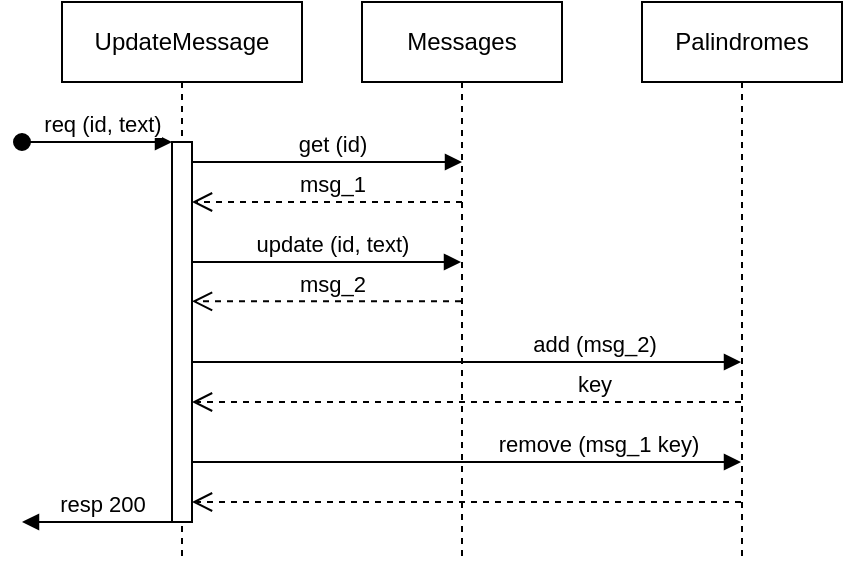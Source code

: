 <mxfile version="26.0.11">
  <diagram name="Page-1" id="2YBvvXClWsGukQMizWep">
    <mxGraphModel dx="456" dy="316" grid="1" gridSize="10" guides="1" tooltips="1" connect="1" arrows="1" fold="1" page="1" pageScale="1" pageWidth="850" pageHeight="1100" math="0" shadow="0">
      <root>
        <mxCell id="0" />
        <mxCell id="1" parent="0" />
        <mxCell id="aM9ryv3xv72pqoxQDRHE-1" value="UpdateMessage" style="shape=umlLifeline;perimeter=lifelinePerimeter;whiteSpace=wrap;html=1;container=0;dropTarget=0;collapsible=0;recursiveResize=0;outlineConnect=0;portConstraint=eastwest;newEdgeStyle={&quot;edgeStyle&quot;:&quot;elbowEdgeStyle&quot;,&quot;elbow&quot;:&quot;vertical&quot;,&quot;curved&quot;:0,&quot;rounded&quot;:0};" parent="1" vertex="1">
          <mxGeometry x="60" y="40" width="120" height="280" as="geometry" />
        </mxCell>
        <mxCell id="aM9ryv3xv72pqoxQDRHE-2" value="" style="html=1;points=[];perimeter=orthogonalPerimeter;outlineConnect=0;targetShapes=umlLifeline;portConstraint=eastwest;newEdgeStyle={&quot;edgeStyle&quot;:&quot;elbowEdgeStyle&quot;,&quot;elbow&quot;:&quot;vertical&quot;,&quot;curved&quot;:0,&quot;rounded&quot;:0};" parent="aM9ryv3xv72pqoxQDRHE-1" vertex="1">
          <mxGeometry x="55" y="70" width="10" height="190" as="geometry" />
        </mxCell>
        <mxCell id="aM9ryv3xv72pqoxQDRHE-3" value="req (id, text)" style="html=1;verticalAlign=bottom;startArrow=oval;endArrow=block;startSize=8;edgeStyle=elbowEdgeStyle;elbow=vertical;curved=0;rounded=0;" parent="aM9ryv3xv72pqoxQDRHE-1" target="aM9ryv3xv72pqoxQDRHE-2" edge="1">
          <mxGeometry x="0.067" relative="1" as="geometry">
            <mxPoint x="-20" y="70" as="sourcePoint" />
            <Array as="points">
              <mxPoint x="-20" y="70" />
            </Array>
            <mxPoint as="offset" />
          </mxGeometry>
        </mxCell>
        <mxCell id="aM9ryv3xv72pqoxQDRHE-5" value="Messages" style="shape=umlLifeline;perimeter=lifelinePerimeter;whiteSpace=wrap;html=1;container=0;dropTarget=0;collapsible=0;recursiveResize=0;outlineConnect=0;portConstraint=eastwest;newEdgeStyle={&quot;edgeStyle&quot;:&quot;elbowEdgeStyle&quot;,&quot;elbow&quot;:&quot;vertical&quot;,&quot;curved&quot;:0,&quot;rounded&quot;:0};" parent="1" vertex="1">
          <mxGeometry x="210" y="40" width="100" height="280" as="geometry" />
        </mxCell>
        <mxCell id="aM9ryv3xv72pqoxQDRHE-7" value="get (id)" style="html=1;verticalAlign=bottom;endArrow=block;edgeStyle=elbowEdgeStyle;elbow=horizontal;curved=0;rounded=0;" parent="1" source="aM9ryv3xv72pqoxQDRHE-2" edge="1">
          <mxGeometry x="0.035" relative="1" as="geometry">
            <mxPoint x="195" y="130" as="sourcePoint" />
            <Array as="points">
              <mxPoint x="180" y="120" />
            </Array>
            <mxPoint x="260" y="120" as="targetPoint" />
            <mxPoint as="offset" />
          </mxGeometry>
        </mxCell>
        <mxCell id="lMj93PPhZko1FQC4Pwmr-1" value="Palindromes" style="shape=umlLifeline;perimeter=lifelinePerimeter;whiteSpace=wrap;html=1;container=0;dropTarget=0;collapsible=0;recursiveResize=0;outlineConnect=0;portConstraint=eastwest;newEdgeStyle={&quot;edgeStyle&quot;:&quot;elbowEdgeStyle&quot;,&quot;elbow&quot;:&quot;vertical&quot;,&quot;curved&quot;:0,&quot;rounded&quot;:0};" vertex="1" parent="1">
          <mxGeometry x="350" y="40" width="100" height="280" as="geometry" />
        </mxCell>
        <mxCell id="lMj93PPhZko1FQC4Pwmr-7" value="msg_1" style="html=1;verticalAlign=bottom;endArrow=open;dashed=1;endSize=8;edgeStyle=elbowEdgeStyle;elbow=vertical;curved=0;rounded=0;" edge="1" parent="1">
          <mxGeometry x="-0.035" relative="1" as="geometry">
            <mxPoint x="125" y="140.0" as="targetPoint" />
            <Array as="points">
              <mxPoint x="160" y="140" />
              <mxPoint x="195" y="150" />
            </Array>
            <mxPoint x="260" y="140" as="sourcePoint" />
            <mxPoint as="offset" />
          </mxGeometry>
        </mxCell>
        <mxCell id="lMj93PPhZko1FQC4Pwmr-8" value="update (id, text)" style="html=1;verticalAlign=bottom;endArrow=block;edgeStyle=elbowEdgeStyle;elbow=horizontal;curved=0;rounded=0;" edge="1" parent="1" source="aM9ryv3xv72pqoxQDRHE-2" target="aM9ryv3xv72pqoxQDRHE-5">
          <mxGeometry x="0.038" relative="1" as="geometry">
            <mxPoint x="130" y="170" as="sourcePoint" />
            <Array as="points">
              <mxPoint x="175" y="170" />
            </Array>
            <mxPoint x="265" y="170" as="targetPoint" />
            <mxPoint as="offset" />
          </mxGeometry>
        </mxCell>
        <mxCell id="lMj93PPhZko1FQC4Pwmr-9" value="msg_2" style="html=1;verticalAlign=bottom;endArrow=open;dashed=1;endSize=8;edgeStyle=elbowEdgeStyle;elbow=vertical;curved=0;rounded=0;" edge="1" parent="1" source="aM9ryv3xv72pqoxQDRHE-5" target="aM9ryv3xv72pqoxQDRHE-2">
          <mxGeometry x="-0.036" relative="1" as="geometry">
            <mxPoint x="130" y="190" as="targetPoint" />
            <Array as="points">
              <mxPoint x="155" y="189.66" />
              <mxPoint x="190" y="199.66" />
            </Array>
            <mxPoint x="265" y="189.66" as="sourcePoint" />
            <mxPoint as="offset" />
          </mxGeometry>
        </mxCell>
        <mxCell id="lMj93PPhZko1FQC4Pwmr-10" value="add (msg_2)" style="html=1;verticalAlign=bottom;endArrow=block;edgeStyle=elbowEdgeStyle;elbow=horizontal;curved=0;rounded=0;" edge="1" parent="1" source="aM9ryv3xv72pqoxQDRHE-2" target="lMj93PPhZko1FQC4Pwmr-1">
          <mxGeometry x="0.46" relative="1" as="geometry">
            <mxPoint x="130" y="220" as="sourcePoint" />
            <Array as="points">
              <mxPoint x="180" y="220" />
            </Array>
            <mxPoint x="275" y="220" as="targetPoint" />
            <mxPoint as="offset" />
          </mxGeometry>
        </mxCell>
        <mxCell id="lMj93PPhZko1FQC4Pwmr-11" value="&lt;div&gt;key&lt;/div&gt;" style="html=1;verticalAlign=bottom;endArrow=open;dashed=1;endSize=8;edgeStyle=elbowEdgeStyle;elbow=vertical;curved=0;rounded=0;" edge="1" parent="1" source="lMj93PPhZko1FQC4Pwmr-1" target="aM9ryv3xv72pqoxQDRHE-2">
          <mxGeometry x="-0.461" relative="1" as="geometry">
            <mxPoint x="130" y="240" as="targetPoint" />
            <Array as="points">
              <mxPoint x="190" y="240" />
              <mxPoint x="225" y="250" />
            </Array>
            <mxPoint x="410" y="240" as="sourcePoint" />
            <mxPoint as="offset" />
          </mxGeometry>
        </mxCell>
        <mxCell id="lMj93PPhZko1FQC4Pwmr-12" value="remove (msg_1 key)" style="html=1;verticalAlign=bottom;endArrow=block;edgeStyle=elbowEdgeStyle;elbow=horizontal;curved=0;rounded=0;" edge="1" parent="1" source="aM9ryv3xv72pqoxQDRHE-2" target="lMj93PPhZko1FQC4Pwmr-1">
          <mxGeometry x="0.475" relative="1" as="geometry">
            <mxPoint x="160" y="270" as="sourcePoint" />
            <Array as="points">
              <mxPoint x="177.5" y="270" />
            </Array>
            <mxPoint x="417.5" y="270" as="targetPoint" />
            <mxPoint as="offset" />
          </mxGeometry>
        </mxCell>
        <mxCell id="lMj93PPhZko1FQC4Pwmr-13" value="" style="html=1;verticalAlign=bottom;endArrow=open;dashed=1;endSize=8;edgeStyle=elbowEdgeStyle;elbow=vertical;curved=0;rounded=0;" edge="1" parent="1" source="lMj93PPhZko1FQC4Pwmr-1" target="aM9ryv3xv72pqoxQDRHE-2">
          <mxGeometry x="-0.476" relative="1" as="geometry">
            <mxPoint x="180" y="290" as="targetPoint" />
            <Array as="points">
              <mxPoint x="187.5" y="290" />
              <mxPoint x="222.5" y="300" />
            </Array>
            <mxPoint x="370" y="290" as="sourcePoint" />
            <mxPoint as="offset" />
          </mxGeometry>
        </mxCell>
        <mxCell id="lMj93PPhZko1FQC4Pwmr-18" value="resp 200" style="html=1;verticalAlign=bottom;endArrow=block;edgeStyle=elbowEdgeStyle;elbow=horizontal;curved=0;rounded=0;" edge="1" parent="1" source="aM9ryv3xv72pqoxQDRHE-2">
          <mxGeometry x="-0.067" relative="1" as="geometry">
            <mxPoint x="110" y="300" as="sourcePoint" />
            <Array as="points">
              <mxPoint x="75" y="300" />
            </Array>
            <mxPoint x="40" y="300" as="targetPoint" />
            <mxPoint as="offset" />
          </mxGeometry>
        </mxCell>
      </root>
    </mxGraphModel>
  </diagram>
</mxfile>
